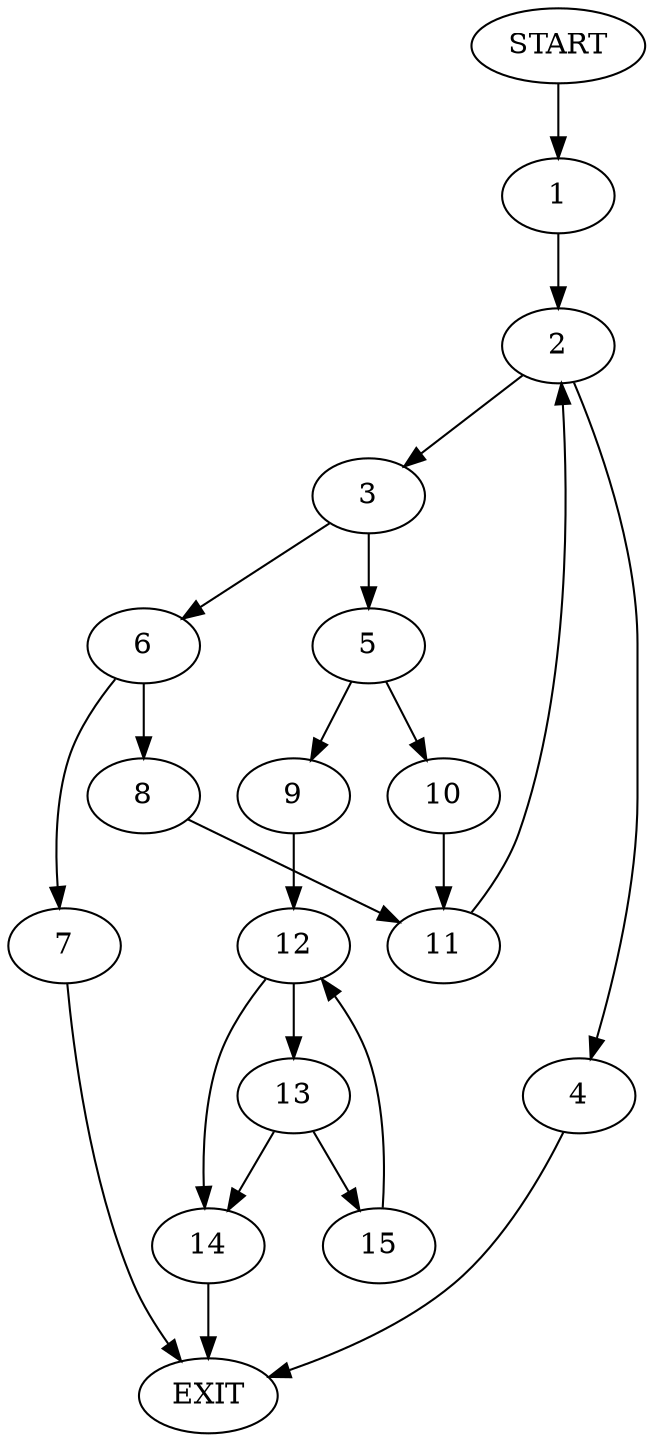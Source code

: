 digraph {
0 [label="START"]
16 [label="EXIT"]
0 -> 1
1 -> 2
2 -> 3
2 -> 4
4 -> 16
3 -> 5
3 -> 6
6 -> 7
6 -> 8
5 -> 9
5 -> 10
8 -> 11
7 -> 16
11 -> 2
10 -> 11
9 -> 12
12 -> 13
12 -> 14
14 -> 16
13 -> 15
13 -> 14
15 -> 12
}
